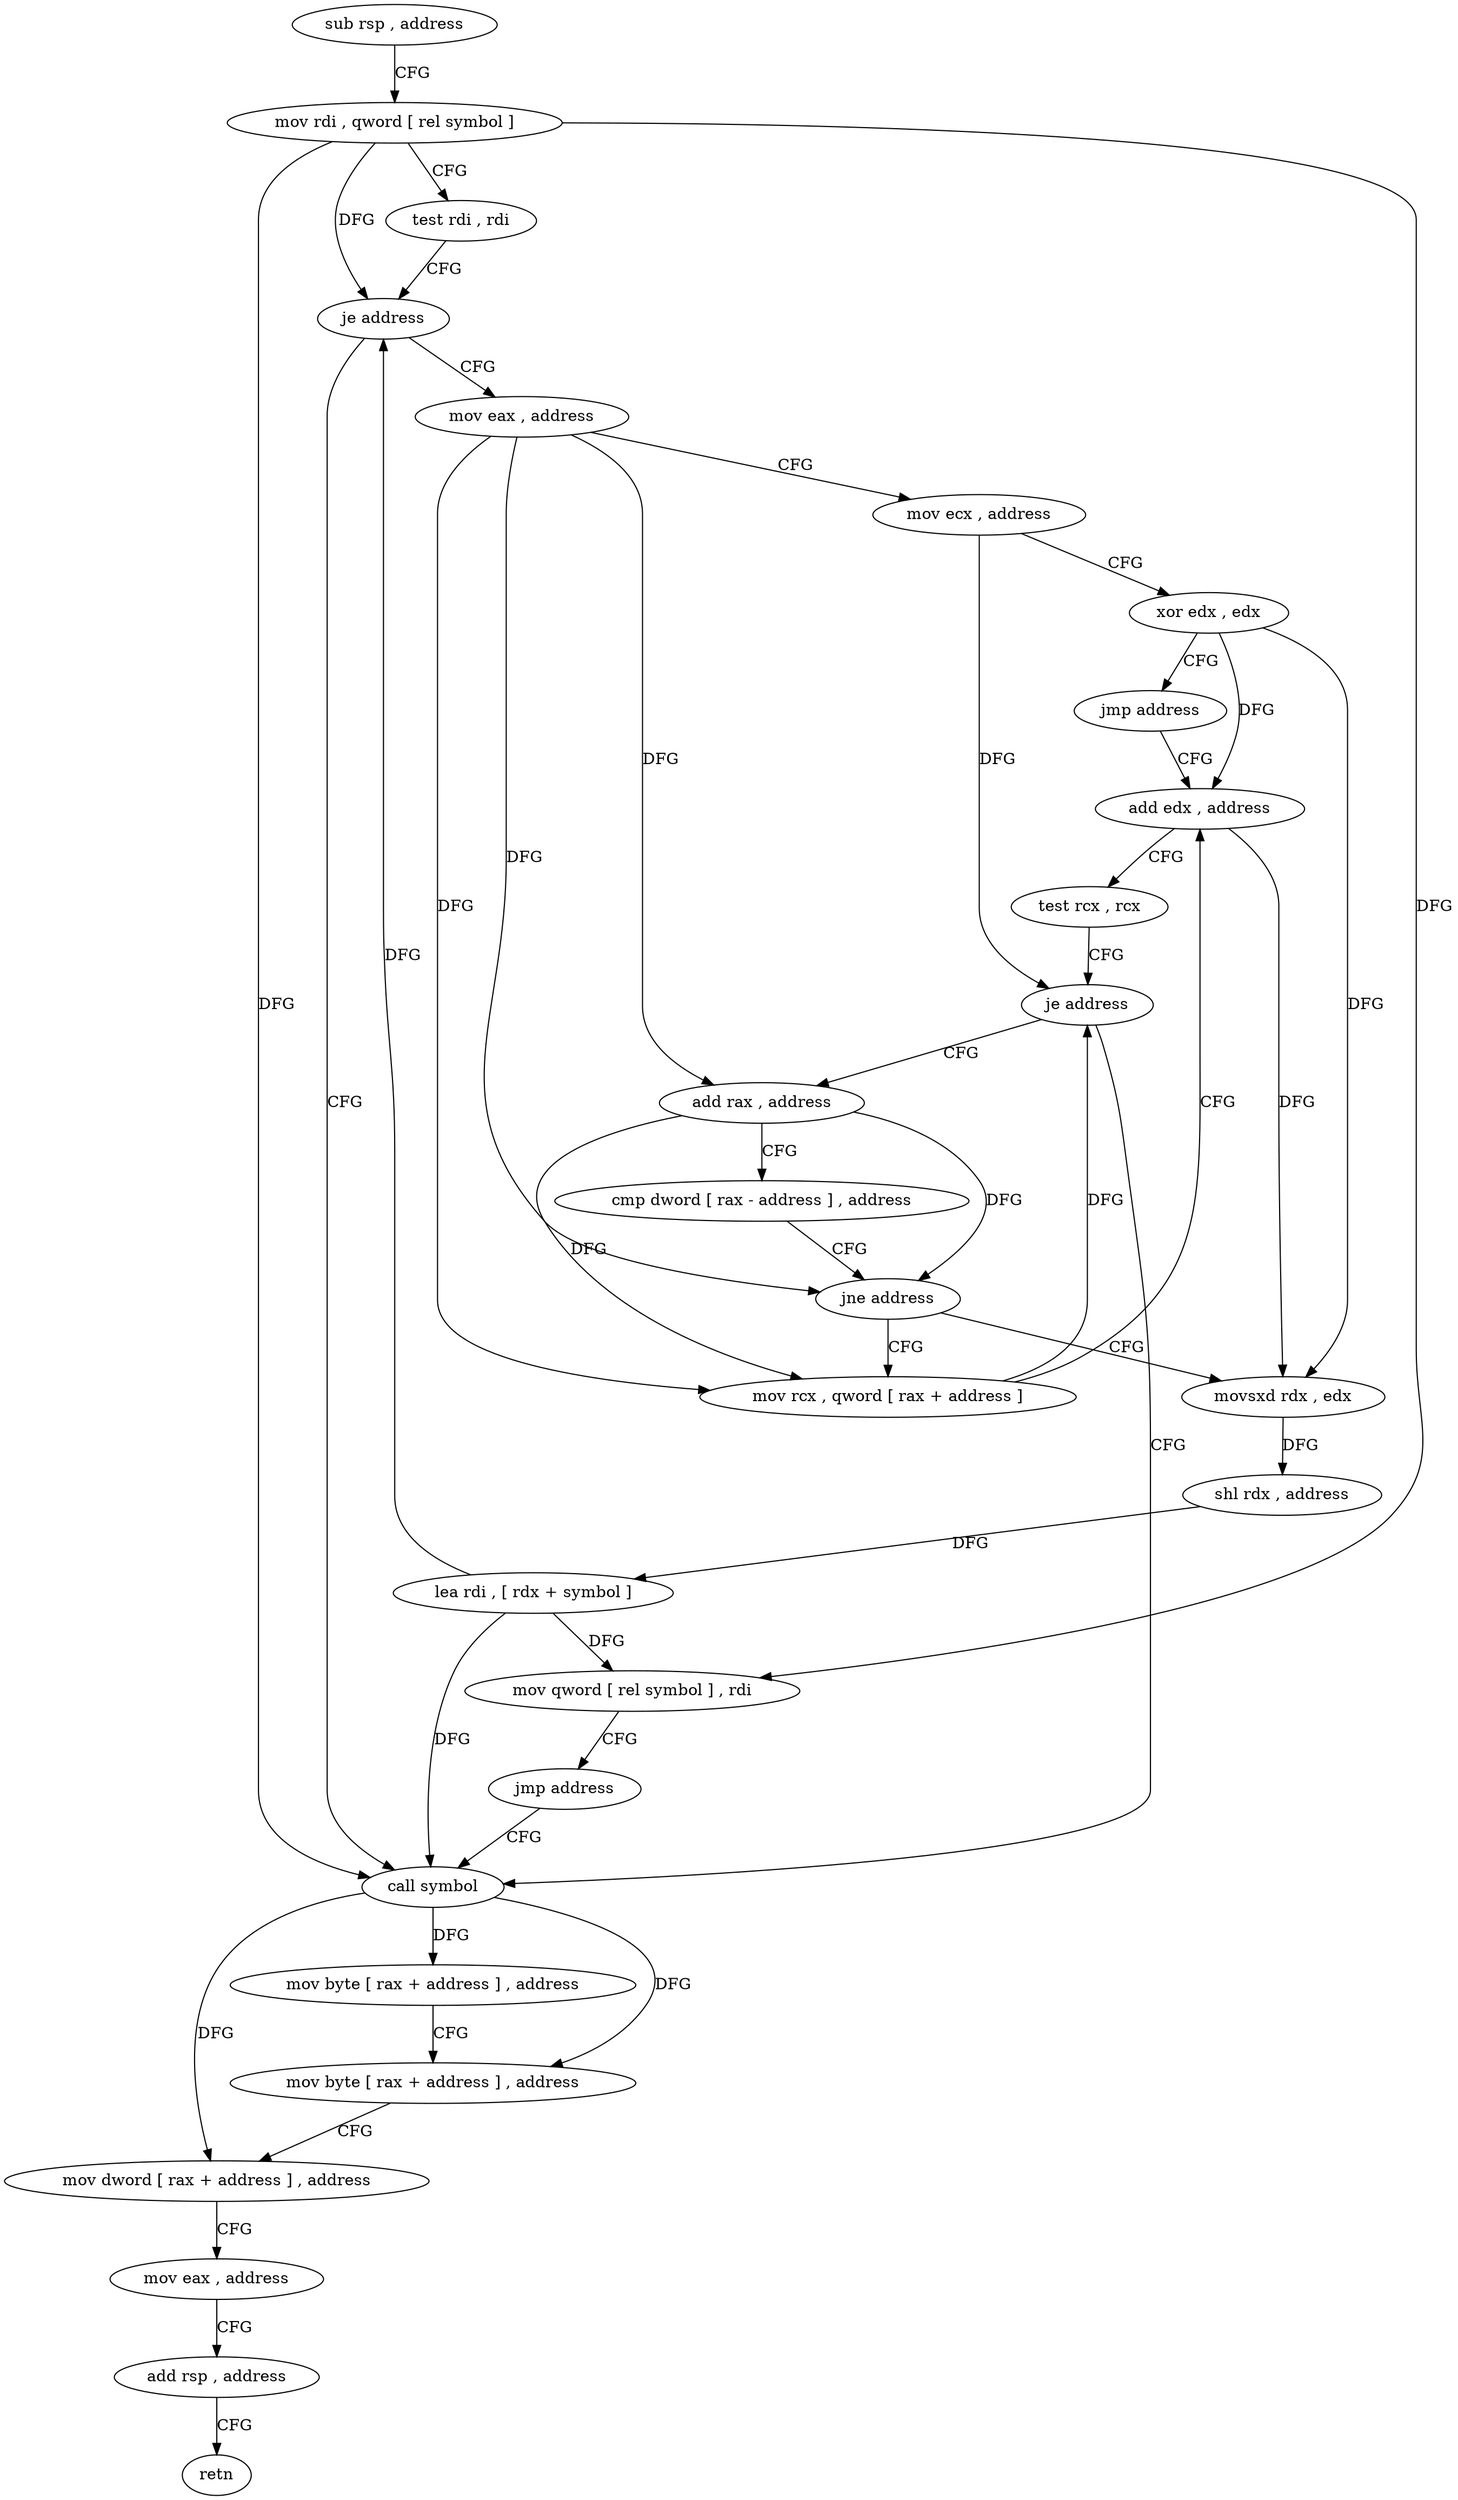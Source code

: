 digraph "func" {
"4252528" [label = "sub rsp , address" ]
"4252532" [label = "mov rdi , qword [ rel symbol ]" ]
"4252539" [label = "test rdi , rdi" ]
"4252542" [label = "je address" ]
"4252576" [label = "mov eax , address" ]
"4252544" [label = "call symbol" ]
"4252581" [label = "mov ecx , address" ]
"4252586" [label = "xor edx , edx" ]
"4252588" [label = "jmp address" ]
"4252596" [label = "add edx , address" ]
"4252549" [label = "mov byte [ rax + address ] , address" ]
"4252553" [label = "mov byte [ rax + address ] , address" ]
"4252557" [label = "mov dword [ rax + address ] , address" ]
"4252564" [label = "mov eax , address" ]
"4252569" [label = "add rsp , address" ]
"4252573" [label = "retn" ]
"4252599" [label = "test rcx , rcx" ]
"4252602" [label = "je address" ]
"4252604" [label = "add rax , address" ]
"4252608" [label = "cmp dword [ rax - address ] , address" ]
"4252612" [label = "jne address" ]
"4252592" [label = "mov rcx , qword [ rax + address ]" ]
"4252614" [label = "movsxd rdx , edx" ]
"4252617" [label = "shl rdx , address" ]
"4252621" [label = "lea rdi , [ rdx + symbol ]" ]
"4252628" [label = "mov qword [ rel symbol ] , rdi" ]
"4252635" [label = "jmp address" ]
"4252528" -> "4252532" [ label = "CFG" ]
"4252532" -> "4252539" [ label = "CFG" ]
"4252532" -> "4252542" [ label = "DFG" ]
"4252532" -> "4252544" [ label = "DFG" ]
"4252532" -> "4252628" [ label = "DFG" ]
"4252539" -> "4252542" [ label = "CFG" ]
"4252542" -> "4252576" [ label = "CFG" ]
"4252542" -> "4252544" [ label = "CFG" ]
"4252576" -> "4252581" [ label = "CFG" ]
"4252576" -> "4252604" [ label = "DFG" ]
"4252576" -> "4252612" [ label = "DFG" ]
"4252576" -> "4252592" [ label = "DFG" ]
"4252544" -> "4252549" [ label = "DFG" ]
"4252544" -> "4252553" [ label = "DFG" ]
"4252544" -> "4252557" [ label = "DFG" ]
"4252581" -> "4252586" [ label = "CFG" ]
"4252581" -> "4252602" [ label = "DFG" ]
"4252586" -> "4252588" [ label = "CFG" ]
"4252586" -> "4252596" [ label = "DFG" ]
"4252586" -> "4252614" [ label = "DFG" ]
"4252588" -> "4252596" [ label = "CFG" ]
"4252596" -> "4252599" [ label = "CFG" ]
"4252596" -> "4252614" [ label = "DFG" ]
"4252549" -> "4252553" [ label = "CFG" ]
"4252553" -> "4252557" [ label = "CFG" ]
"4252557" -> "4252564" [ label = "CFG" ]
"4252564" -> "4252569" [ label = "CFG" ]
"4252569" -> "4252573" [ label = "CFG" ]
"4252599" -> "4252602" [ label = "CFG" ]
"4252602" -> "4252544" [ label = "CFG" ]
"4252602" -> "4252604" [ label = "CFG" ]
"4252604" -> "4252608" [ label = "CFG" ]
"4252604" -> "4252612" [ label = "DFG" ]
"4252604" -> "4252592" [ label = "DFG" ]
"4252608" -> "4252612" [ label = "CFG" ]
"4252612" -> "4252592" [ label = "CFG" ]
"4252612" -> "4252614" [ label = "CFG" ]
"4252592" -> "4252596" [ label = "CFG" ]
"4252592" -> "4252602" [ label = "DFG" ]
"4252614" -> "4252617" [ label = "DFG" ]
"4252617" -> "4252621" [ label = "DFG" ]
"4252621" -> "4252628" [ label = "DFG" ]
"4252621" -> "4252542" [ label = "DFG" ]
"4252621" -> "4252544" [ label = "DFG" ]
"4252628" -> "4252635" [ label = "CFG" ]
"4252635" -> "4252544" [ label = "CFG" ]
}
